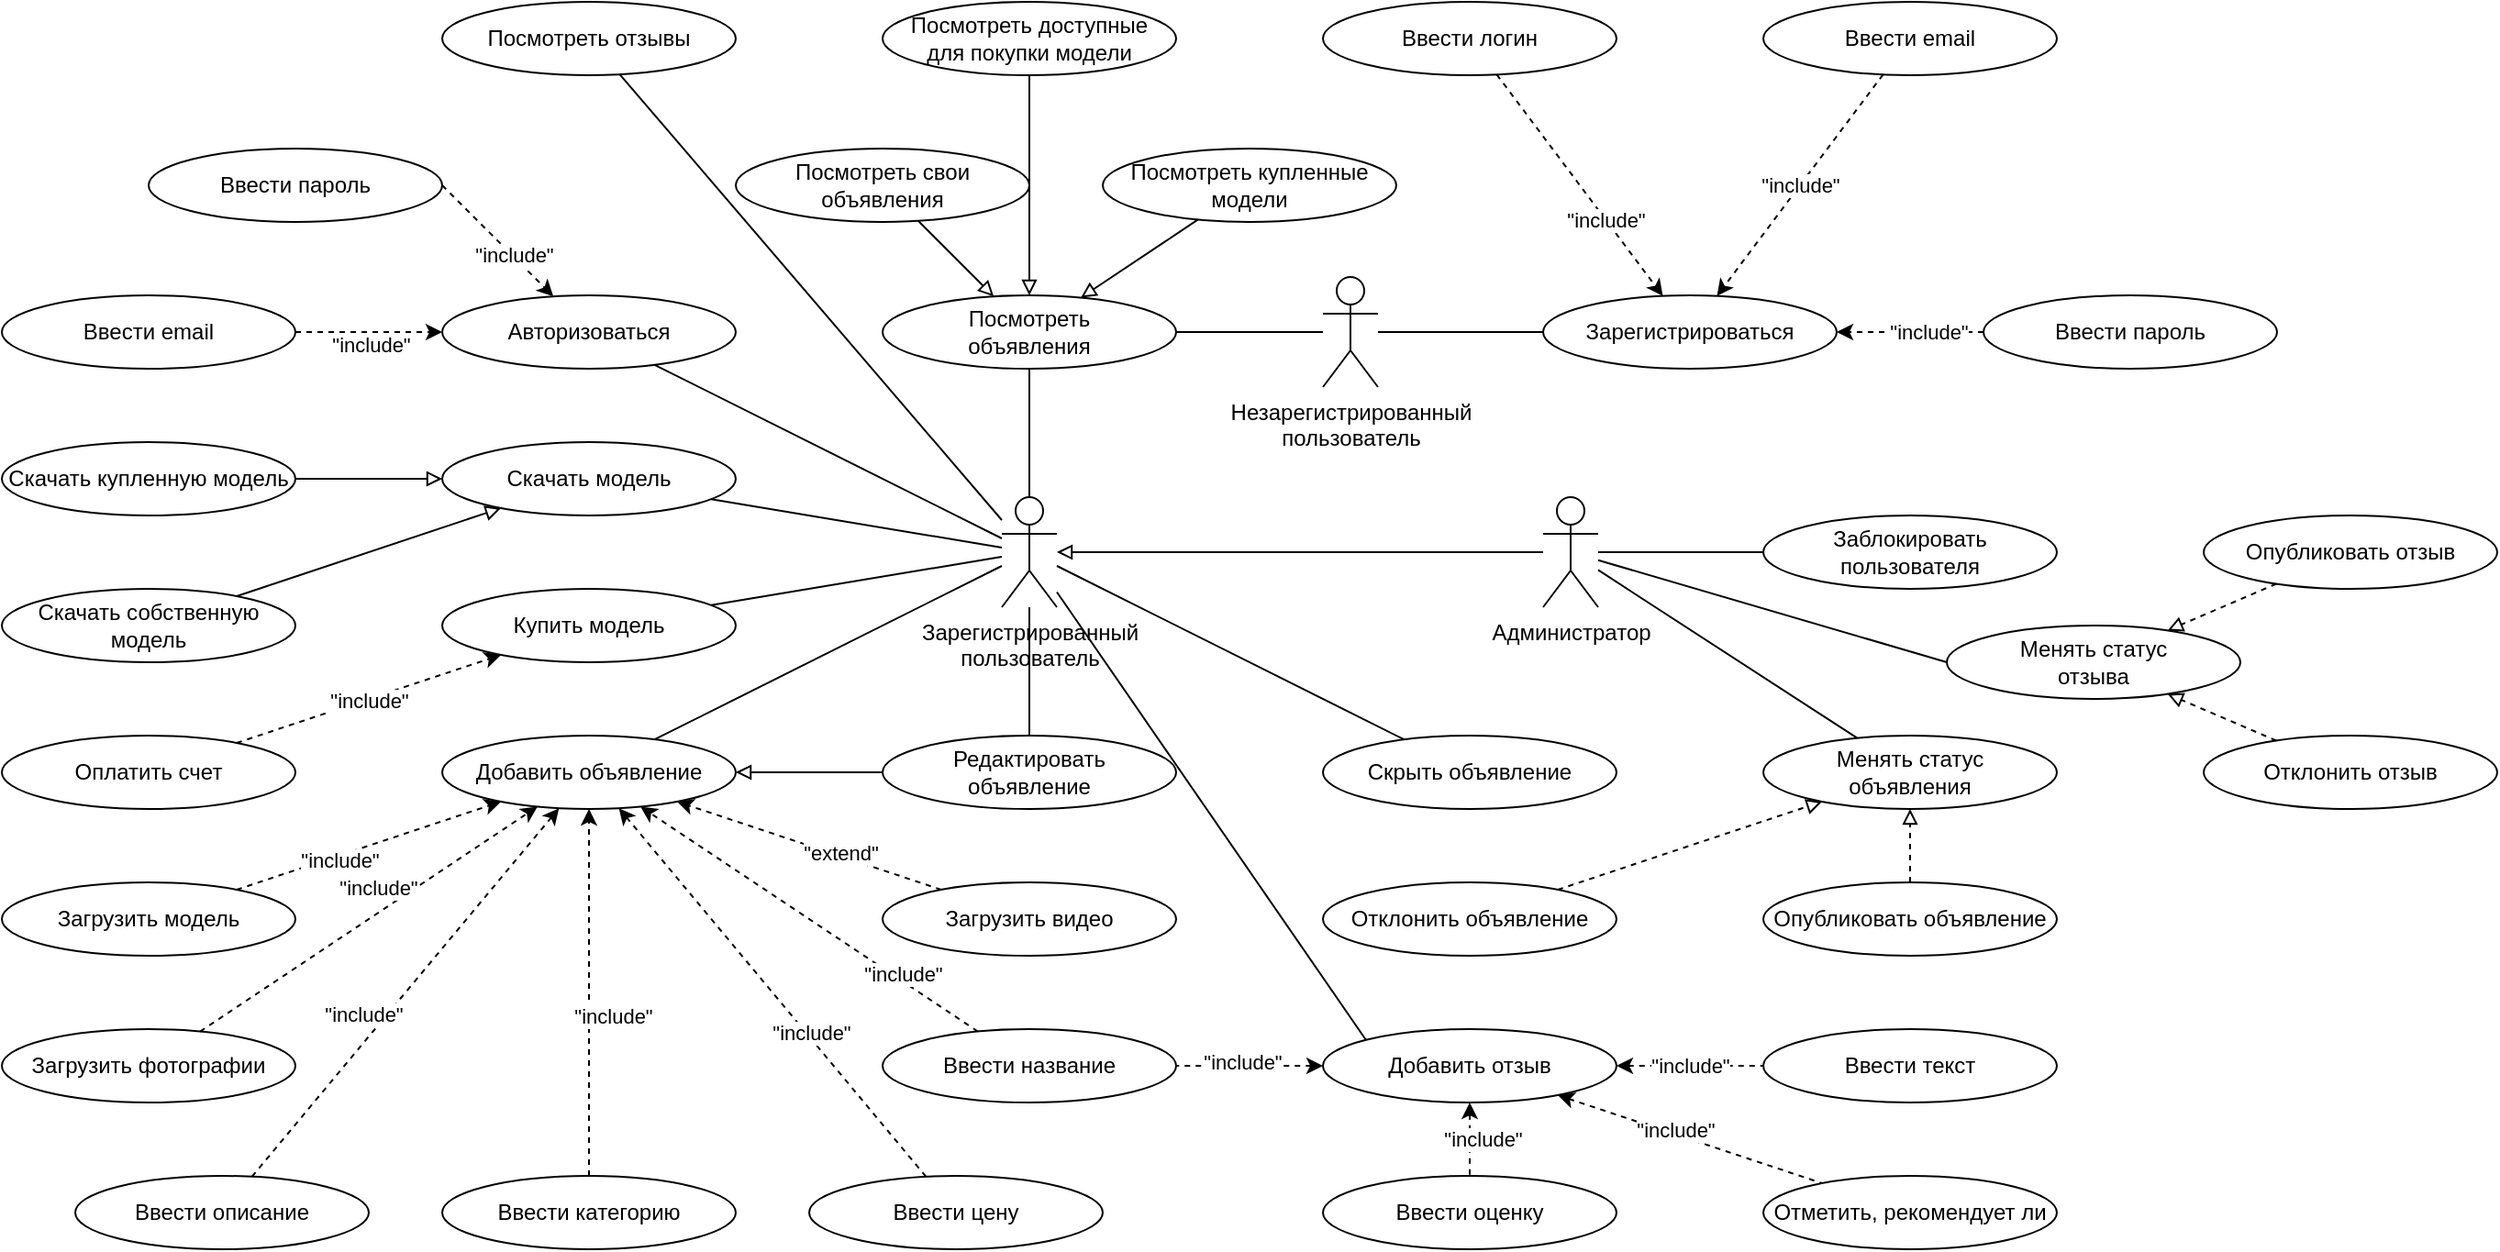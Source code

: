 <mxfile version="19.0.3" type="device"><diagram id="Ka0V9ML_goHApFXRyZRk" name="Страница 1"><mxGraphModel dx="1870" dy="1888" grid="1" gridSize="10" guides="1" tooltips="1" connect="1" arrows="1" fold="1" page="1" pageScale="1" pageWidth="827" pageHeight="1169" math="0" shadow="0"><root><mxCell id="0"/><mxCell id="1" parent="0"/><mxCell id="e17ojnzGb5jSyEv3Vhf5-1" value="Незарегистрированный &lt;br&gt;пользователь" style="shape=umlActor;verticalLabelPosition=bottom;verticalAlign=top;html=1;outlineConnect=0;" parent="1" vertex="1"><mxGeometry x="520" y="110" width="30" height="60" as="geometry"/></mxCell><mxCell id="e17ojnzGb5jSyEv3Vhf5-4" value="Зарегистрированный &lt;br&gt;пользователь" style="shape=umlActor;verticalLabelPosition=bottom;verticalAlign=top;html=1;outlineConnect=0;" parent="1" vertex="1"><mxGeometry x="345" y="230" width="30" height="60" as="geometry"/></mxCell><mxCell id="e17ojnzGb5jSyEv3Vhf5-7" value="Авторизоваться" style="ellipse;whiteSpace=wrap;html=1;" parent="1" vertex="1"><mxGeometry x="40" y="120" width="160" height="40" as="geometry"/></mxCell><mxCell id="e17ojnzGb5jSyEv3Vhf5-8" value="" style="endArrow=none;html=1;rounded=0;" parent="1" source="e17ojnzGb5jSyEv3Vhf5-4" target="e17ojnzGb5jSyEv3Vhf5-7" edge="1"><mxGeometry width="50" height="50" relative="1" as="geometry"><mxPoint x="350" y="390" as="sourcePoint"/><mxPoint x="400" y="340" as="targetPoint"/></mxGeometry></mxCell><mxCell id="e17ojnzGb5jSyEv3Vhf5-9" value="Посмотреть свои&lt;br&gt;объявления" style="ellipse;whiteSpace=wrap;html=1;" parent="1" vertex="1"><mxGeometry x="200" y="40" width="160" height="40" as="geometry"/></mxCell><mxCell id="e17ojnzGb5jSyEv3Vhf5-10" value="Посмотреть купленные модели" style="ellipse;whiteSpace=wrap;html=1;" parent="1" vertex="1"><mxGeometry x="400" y="40" width="160" height="40" as="geometry"/></mxCell><mxCell id="e17ojnzGb5jSyEv3Vhf5-12" value="" style="endArrow=none;html=1;rounded=0;" parent="1" source="e17ojnzGb5jSyEv3Vhf5-4" target="e17ojnzGb5jSyEv3Vhf5-14" edge="1"><mxGeometry width="50" height="50" relative="1" as="geometry"><mxPoint x="300" y="280" as="sourcePoint"/><mxPoint x="455" y="250" as="targetPoint"/></mxGeometry></mxCell><mxCell id="e17ojnzGb5jSyEv3Vhf5-14" value="Посмотреть&lt;br&gt;объявления" style="ellipse;whiteSpace=wrap;html=1;" parent="1" vertex="1"><mxGeometry x="280" y="120" width="160" height="40" as="geometry"/></mxCell><mxCell id="e17ojnzGb5jSyEv3Vhf5-16" value="" style="endArrow=block;html=1;rounded=0;endFill=0;" parent="1" source="e17ojnzGb5jSyEv3Vhf5-10" target="e17ojnzGb5jSyEv3Vhf5-14" edge="1"><mxGeometry width="50" height="50" relative="1" as="geometry"><mxPoint x="850" y="490" as="sourcePoint"/><mxPoint x="900" y="440" as="targetPoint"/></mxGeometry></mxCell><mxCell id="e17ojnzGb5jSyEv3Vhf5-17" value="" style="endArrow=block;html=1;rounded=0;endFill=0;" parent="1" source="e17ojnzGb5jSyEv3Vhf5-9" target="e17ojnzGb5jSyEv3Vhf5-14" edge="1"><mxGeometry width="50" height="50" relative="1" as="geometry"><mxPoint x="1060" y="410" as="sourcePoint"/><mxPoint x="1110" y="360" as="targetPoint"/></mxGeometry></mxCell><mxCell id="Il7Ujc9bwzUeqBaSWHEc-1" value="Администратор" style="shape=umlActor;verticalLabelPosition=bottom;verticalAlign=top;html=1;outlineConnect=0;" parent="1" vertex="1"><mxGeometry x="640" y="230" width="30" height="60" as="geometry"/></mxCell><mxCell id="Il7Ujc9bwzUeqBaSWHEc-3" value="Отклонить объявление" style="ellipse;whiteSpace=wrap;html=1;" parent="1" vertex="1"><mxGeometry x="520" y="440" width="160" height="40" as="geometry"/></mxCell><mxCell id="Il7Ujc9bwzUeqBaSWHEc-4" value="" style="endArrow=none;html=1;rounded=0;" parent="1" source="Il7Ujc9bwzUeqBaSWHEc-79" target="Il7Ujc9bwzUeqBaSWHEc-1" edge="1"><mxGeometry width="50" height="50" relative="1" as="geometry"><mxPoint x="808" y="270" as="sourcePoint"/><mxPoint x="858" y="220" as="targetPoint"/></mxGeometry></mxCell><mxCell id="Il7Ujc9bwzUeqBaSWHEc-5" value="Опубликовать объявление" style="ellipse;whiteSpace=wrap;html=1;" parent="1" vertex="1"><mxGeometry x="760" y="440" width="160" height="40" as="geometry"/></mxCell><mxCell id="Il7Ujc9bwzUeqBaSWHEc-7" value="Скрыть объявление" style="ellipse;whiteSpace=wrap;html=1;" parent="1" vertex="1"><mxGeometry x="520" y="360" width="160" height="40" as="geometry"/></mxCell><mxCell id="Il7Ujc9bwzUeqBaSWHEc-9" value="Заблокировать пользователя" style="ellipse;whiteSpace=wrap;html=1;" parent="1" vertex="1"><mxGeometry x="760" y="240" width="160" height="40" as="geometry"/></mxCell><mxCell id="Il7Ujc9bwzUeqBaSWHEc-10" value="" style="endArrow=none;html=1;rounded=0;" parent="1" source="Il7Ujc9bwzUeqBaSWHEc-1" target="Il7Ujc9bwzUeqBaSWHEc-9" edge="1"><mxGeometry width="50" height="50" relative="1" as="geometry"><mxPoint x="978" y="100" as="sourcePoint"/><mxPoint x="775" y="160" as="targetPoint"/></mxGeometry></mxCell><mxCell id="Il7Ujc9bwzUeqBaSWHEc-11" value="Добавить объявление" style="ellipse;whiteSpace=wrap;html=1;" parent="1" vertex="1"><mxGeometry x="40" y="360" width="160" height="40" as="geometry"/></mxCell><mxCell id="Il7Ujc9bwzUeqBaSWHEc-12" value="" style="endArrow=none;html=1;rounded=0;" parent="1" source="Il7Ujc9bwzUeqBaSWHEc-11" target="e17ojnzGb5jSyEv3Vhf5-4" edge="1"><mxGeometry width="50" height="50" relative="1" as="geometry"><mxPoint x="360" y="390" as="sourcePoint"/><mxPoint x="410" y="340" as="targetPoint"/></mxGeometry></mxCell><mxCell id="Il7Ujc9bwzUeqBaSWHEc-13" value="Скачать модель" style="ellipse;whiteSpace=wrap;html=1;" parent="1" vertex="1"><mxGeometry x="40" y="200" width="160" height="40" as="geometry"/></mxCell><mxCell id="Il7Ujc9bwzUeqBaSWHEc-14" value="" style="endArrow=none;html=1;rounded=0;" parent="1" source="e17ojnzGb5jSyEv3Vhf5-4" target="Il7Ujc9bwzUeqBaSWHEc-13" edge="1"><mxGeometry width="50" height="50" relative="1" as="geometry"><mxPoint x="170" y="300" as="sourcePoint"/><mxPoint x="220" y="250" as="targetPoint"/></mxGeometry></mxCell><mxCell id="Il7Ujc9bwzUeqBaSWHEc-15" value="Купить модель" style="ellipse;whiteSpace=wrap;html=1;" parent="1" vertex="1"><mxGeometry x="40" y="280" width="160" height="40" as="geometry"/></mxCell><mxCell id="Il7Ujc9bwzUeqBaSWHEc-16" value="" style="endArrow=none;html=1;rounded=0;" parent="1" source="e17ojnzGb5jSyEv3Vhf5-4" target="Il7Ujc9bwzUeqBaSWHEc-15" edge="1"><mxGeometry width="50" height="50" relative="1" as="geometry"><mxPoint x="270" y="300" as="sourcePoint"/><mxPoint x="320" y="250" as="targetPoint"/></mxGeometry></mxCell><mxCell id="Il7Ujc9bwzUeqBaSWHEc-18" value="" style="endArrow=none;html=1;rounded=0;" parent="1" source="e17ojnzGb5jSyEv3Vhf5-4" target="Il7Ujc9bwzUeqBaSWHEc-7" edge="1"><mxGeometry width="50" height="50" relative="1" as="geometry"><mxPoint x="540" y="490" as="sourcePoint"/><mxPoint x="590" y="440" as="targetPoint"/></mxGeometry></mxCell><mxCell id="Il7Ujc9bwzUeqBaSWHEc-20" value="Посмотреть доступные &lt;br&gt;для покупки модели" style="ellipse;whiteSpace=wrap;html=1;" parent="1" vertex="1"><mxGeometry x="280" y="-40" width="160" height="40" as="geometry"/></mxCell><mxCell id="Il7Ujc9bwzUeqBaSWHEc-21" value="" style="endArrow=none;html=1;rounded=0;startArrow=block;startFill=0;" parent="1" source="e17ojnzGb5jSyEv3Vhf5-14" target="Il7Ujc9bwzUeqBaSWHEc-20" edge="1"><mxGeometry width="50" height="50" relative="1" as="geometry"><mxPoint x="960" y="580" as="sourcePoint"/><mxPoint x="770" y="660" as="targetPoint"/></mxGeometry></mxCell><mxCell id="Il7Ujc9bwzUeqBaSWHEc-28" value="" style="endArrow=block;html=1;rounded=0;endFill=0;" parent="1" source="Il7Ujc9bwzUeqBaSWHEc-1" target="e17ojnzGb5jSyEv3Vhf5-4" edge="1"><mxGeometry width="50" height="50" relative="1" as="geometry"><mxPoint x="500" y="370" as="sourcePoint"/><mxPoint x="550" y="320" as="targetPoint"/></mxGeometry></mxCell><mxCell id="Il7Ujc9bwzUeqBaSWHEc-29" value="Скачать купленную модель" style="ellipse;whiteSpace=wrap;html=1;" parent="1" vertex="1"><mxGeometry x="-200" y="200" width="160" height="40" as="geometry"/></mxCell><mxCell id="Il7Ujc9bwzUeqBaSWHEc-31" value="" style="endArrow=none;html=1;rounded=0;startArrow=none;" parent="1" source="e17ojnzGb5jSyEv3Vhf5-2" target="e17ojnzGb5jSyEv3Vhf5-1" edge="1"><mxGeometry width="50" height="50" relative="1" as="geometry"><mxPoint x="535" y="210" as="sourcePoint"/><mxPoint x="585" y="160" as="targetPoint"/></mxGeometry></mxCell><mxCell id="Il7Ujc9bwzUeqBaSWHEc-32" value="Скачать собственную модель" style="ellipse;whiteSpace=wrap;html=1;" parent="1" vertex="1"><mxGeometry x="-200" y="280" width="160" height="40" as="geometry"/></mxCell><mxCell id="Il7Ujc9bwzUeqBaSWHEc-34" value="" style="endArrow=block;html=1;rounded=0;endFill=0;" parent="1" source="Il7Ujc9bwzUeqBaSWHEc-32" target="Il7Ujc9bwzUeqBaSWHEc-13" edge="1"><mxGeometry width="50" height="50" relative="1" as="geometry"><mxPoint x="-100" y="410" as="sourcePoint"/><mxPoint x="-50" y="360" as="targetPoint"/></mxGeometry></mxCell><mxCell id="Il7Ujc9bwzUeqBaSWHEc-35" value="" style="endArrow=block;html=1;rounded=0;endFill=0;" parent="1" source="Il7Ujc9bwzUeqBaSWHEc-29" target="Il7Ujc9bwzUeqBaSWHEc-13" edge="1"><mxGeometry width="50" height="50" relative="1" as="geometry"><mxPoint x="-100" y="420" as="sourcePoint"/><mxPoint x="-50" y="370" as="targetPoint"/></mxGeometry></mxCell><mxCell id="e17ojnzGb5jSyEv3Vhf5-2" value="Зарегистрироваться" style="ellipse;whiteSpace=wrap;html=1;" parent="1" vertex="1"><mxGeometry x="640" y="120" width="160" height="40" as="geometry"/></mxCell><mxCell id="Il7Ujc9bwzUeqBaSWHEc-39" value="" style="endArrow=none;html=1;rounded=0;" parent="1" source="e17ojnzGb5jSyEv3Vhf5-14" target="e17ojnzGb5jSyEv3Vhf5-1" edge="1"><mxGeometry width="50" height="50" relative="1" as="geometry"><mxPoint x="200" y="10" as="sourcePoint"/><mxPoint x="680" y="174.848" as="targetPoint"/></mxGeometry></mxCell><mxCell id="Il7Ujc9bwzUeqBaSWHEc-42" value="Оплатить счет" style="ellipse;whiteSpace=wrap;html=1;" parent="1" vertex="1"><mxGeometry x="-200" y="360" width="160" height="40" as="geometry"/></mxCell><mxCell id="Il7Ujc9bwzUeqBaSWHEc-43" value="" style="endArrow=classic;html=1;rounded=0;dashed=1;" parent="1" source="Il7Ujc9bwzUeqBaSWHEc-42" target="Il7Ujc9bwzUeqBaSWHEc-15" edge="1"><mxGeometry width="50" height="50" relative="1" as="geometry"><mxPoint x="-30" y="490" as="sourcePoint"/><mxPoint x="20" y="440" as="targetPoint"/></mxGeometry></mxCell><mxCell id="Il7Ujc9bwzUeqBaSWHEc-44" value="&quot;include&quot;" style="edgeLabel;html=1;align=center;verticalAlign=middle;resizable=0;points=[];" parent="Il7Ujc9bwzUeqBaSWHEc-43" vertex="1" connectable="0"><mxGeometry x="0.187" y="-4" relative="1" as="geometry"><mxPoint x="-15" y="1" as="offset"/></mxGeometry></mxCell><mxCell id="Il7Ujc9bwzUeqBaSWHEc-46" value="Редактировать&lt;br&gt;объявление" style="ellipse;whiteSpace=wrap;html=1;" parent="1" vertex="1"><mxGeometry x="280" y="360" width="160" height="40" as="geometry"/></mxCell><mxCell id="Il7Ujc9bwzUeqBaSWHEc-47" value="" style="endArrow=none;html=1;rounded=0;" parent="1" source="Il7Ujc9bwzUeqBaSWHEc-46" target="e17ojnzGb5jSyEv3Vhf5-4" edge="1"><mxGeometry width="50" height="50" relative="1" as="geometry"><mxPoint x="560" y="480" as="sourcePoint"/><mxPoint x="610" y="430" as="targetPoint"/></mxGeometry></mxCell><mxCell id="Il7Ujc9bwzUeqBaSWHEc-48" value="Загрузить модель" style="ellipse;whiteSpace=wrap;html=1;" parent="1" vertex="1"><mxGeometry x="-200" y="440" width="160" height="40" as="geometry"/></mxCell><mxCell id="Il7Ujc9bwzUeqBaSWHEc-51" value="Ввести название" style="ellipse;whiteSpace=wrap;html=1;" parent="1" vertex="1"><mxGeometry x="280" y="520" width="160" height="40" as="geometry"/></mxCell><mxCell id="Il7Ujc9bwzUeqBaSWHEc-53" value="Ввести описание" style="ellipse;whiteSpace=wrap;html=1;" parent="1" vertex="1"><mxGeometry x="-160" y="600" width="160" height="40" as="geometry"/></mxCell><mxCell id="Il7Ujc9bwzUeqBaSWHEc-54" value="Ввести цену" style="ellipse;whiteSpace=wrap;html=1;" parent="1" vertex="1"><mxGeometry x="240" y="600" width="160" height="40" as="geometry"/></mxCell><mxCell id="Il7Ujc9bwzUeqBaSWHEc-55" value="Ввести категорию" style="ellipse;whiteSpace=wrap;html=1;" parent="1" vertex="1"><mxGeometry x="40" y="600" width="160" height="40" as="geometry"/></mxCell><mxCell id="Il7Ujc9bwzUeqBaSWHEc-57" value="Загрузить видео" style="ellipse;whiteSpace=wrap;html=1;" parent="1" vertex="1"><mxGeometry x="280" y="440" width="160" height="40" as="geometry"/></mxCell><mxCell id="Il7Ujc9bwzUeqBaSWHEc-59" value="" style="endArrow=classic;html=1;rounded=0;dashed=1;" parent="1" source="Il7Ujc9bwzUeqBaSWHEc-48" target="Il7Ujc9bwzUeqBaSWHEc-11" edge="1"><mxGeometry width="50" height="50" relative="1" as="geometry"><mxPoint x="260" y="600" as="sourcePoint"/><mxPoint x="310" y="550" as="targetPoint"/></mxGeometry></mxCell><mxCell id="Il7Ujc9bwzUeqBaSWHEc-64" value="&quot;include&quot;" style="edgeLabel;html=1;align=center;verticalAlign=middle;resizable=0;points=[];" parent="Il7Ujc9bwzUeqBaSWHEc-59" vertex="1" connectable="0"><mxGeometry x="-0.231" y="-2" relative="1" as="geometry"><mxPoint as="offset"/></mxGeometry></mxCell><mxCell id="Il7Ujc9bwzUeqBaSWHEc-60" value="Загрузить фотографии" style="ellipse;whiteSpace=wrap;html=1;" parent="1" vertex="1"><mxGeometry x="-200" y="520" width="160" height="40" as="geometry"/></mxCell><mxCell id="Il7Ujc9bwzUeqBaSWHEc-61" value="" style="endArrow=classic;html=1;rounded=0;endFill=1;dashed=1;" parent="1" source="Il7Ujc9bwzUeqBaSWHEc-60" target="Il7Ujc9bwzUeqBaSWHEc-11" edge="1"><mxGeometry width="50" height="50" relative="1" as="geometry"><mxPoint x="370" y="620" as="sourcePoint"/><mxPoint x="420" y="570" as="targetPoint"/></mxGeometry></mxCell><mxCell id="Il7Ujc9bwzUeqBaSWHEc-65" value="&quot;include&quot;" style="edgeLabel;html=1;align=center;verticalAlign=middle;resizable=0;points=[];" parent="Il7Ujc9bwzUeqBaSWHEc-61" vertex="1" connectable="0"><mxGeometry x="0.233" y="4" relative="1" as="geometry"><mxPoint x="-14" as="offset"/></mxGeometry></mxCell><mxCell id="Il7Ujc9bwzUeqBaSWHEc-63" value="" style="endArrow=block;html=1;rounded=0;endFill=0;" parent="1" source="Il7Ujc9bwzUeqBaSWHEc-46" target="Il7Ujc9bwzUeqBaSWHEc-11" edge="1"><mxGeometry width="50" height="50" relative="1" as="geometry"><mxPoint x="380" y="460" as="sourcePoint"/><mxPoint x="430" y="410" as="targetPoint"/></mxGeometry></mxCell><mxCell id="Il7Ujc9bwzUeqBaSWHEc-66" value="" style="endArrow=classic;html=1;rounded=0;dashed=1;" parent="1" source="Il7Ujc9bwzUeqBaSWHEc-53" target="Il7Ujc9bwzUeqBaSWHEc-11" edge="1"><mxGeometry width="50" height="50" relative="1" as="geometry"><mxPoint x="26.569" y="455.858" as="sourcePoint"/><mxPoint x="120" y="390" as="targetPoint"/></mxGeometry></mxCell><mxCell id="Il7Ujc9bwzUeqBaSWHEc-67" value="&quot;include&quot;" style="edgeLabel;html=1;align=center;verticalAlign=middle;resizable=0;points=[];" parent="Il7Ujc9bwzUeqBaSWHEc-66" vertex="1" connectable="0"><mxGeometry x="-0.231" y="-2" relative="1" as="geometry"><mxPoint x="-5" y="-13" as="offset"/></mxGeometry></mxCell><mxCell id="Il7Ujc9bwzUeqBaSWHEc-68" value="" style="endArrow=classic;html=1;rounded=0;dashed=1;" parent="1" source="Il7Ujc9bwzUeqBaSWHEc-55" target="Il7Ujc9bwzUeqBaSWHEc-11" edge="1"><mxGeometry width="50" height="50" relative="1" as="geometry"><mxPoint x="130" y="490" as="sourcePoint"/><mxPoint x="170" y="410" as="targetPoint"/></mxGeometry></mxCell><mxCell id="Il7Ujc9bwzUeqBaSWHEc-69" value="&quot;include&quot;" style="edgeLabel;html=1;align=center;verticalAlign=middle;resizable=0;points=[];" parent="Il7Ujc9bwzUeqBaSWHEc-68" vertex="1" connectable="0"><mxGeometry x="-0.231" y="-2" relative="1" as="geometry"><mxPoint x="11" y="-10" as="offset"/></mxGeometry></mxCell><mxCell id="Il7Ujc9bwzUeqBaSWHEc-70" value="" style="endArrow=classic;html=1;rounded=0;dashed=1;" parent="1" source="Il7Ujc9bwzUeqBaSWHEc-51" target="Il7Ujc9bwzUeqBaSWHEc-11" edge="1"><mxGeometry width="50" height="50" relative="1" as="geometry"><mxPoint x="130" y="610.0" as="sourcePoint"/><mxPoint x="226.569" y="404.142" as="targetPoint"/></mxGeometry></mxCell><mxCell id="Il7Ujc9bwzUeqBaSWHEc-71" value="&quot;include&quot;" style="edgeLabel;html=1;align=center;verticalAlign=middle;resizable=0;points=[];" parent="Il7Ujc9bwzUeqBaSWHEc-70" vertex="1" connectable="0"><mxGeometry x="-0.231" y="-2" relative="1" as="geometry"><mxPoint x="28" y="17" as="offset"/></mxGeometry></mxCell><mxCell id="Il7Ujc9bwzUeqBaSWHEc-73" value="" style="endArrow=classic;html=1;rounded=0;dashed=1;" parent="1" source="Il7Ujc9bwzUeqBaSWHEc-54" target="Il7Ujc9bwzUeqBaSWHEc-11" edge="1"><mxGeometry width="50" height="50" relative="1" as="geometry"><mxPoint x="210" y="510" as="sourcePoint"/><mxPoint x="176.644" y="409.931" as="targetPoint"/></mxGeometry></mxCell><mxCell id="Il7Ujc9bwzUeqBaSWHEc-74" value="&quot;include&quot;" style="edgeLabel;html=1;align=center;verticalAlign=middle;resizable=0;points=[];" parent="Il7Ujc9bwzUeqBaSWHEc-73" vertex="1" connectable="0"><mxGeometry x="-0.231" y="-2" relative="1" as="geometry"><mxPoint as="offset"/></mxGeometry></mxCell><mxCell id="Il7Ujc9bwzUeqBaSWHEc-75" value="" style="endArrow=classic;html=1;rounded=0;dashed=1;" parent="1" source="Il7Ujc9bwzUeqBaSWHEc-57" target="Il7Ujc9bwzUeqBaSWHEc-11" edge="1"><mxGeometry width="50" height="50" relative="1" as="geometry"><mxPoint x="273.431" y="465.858" as="sourcePoint"/><mxPoint x="195.777" y="408.933" as="targetPoint"/></mxGeometry></mxCell><mxCell id="Il7Ujc9bwzUeqBaSWHEc-76" value="&quot;extend&quot;" style="edgeLabel;html=1;align=center;verticalAlign=middle;resizable=0;points=[];" parent="Il7Ujc9bwzUeqBaSWHEc-75" vertex="1" connectable="0"><mxGeometry x="-0.231" y="-2" relative="1" as="geometry"><mxPoint as="offset"/></mxGeometry></mxCell><mxCell id="Il7Ujc9bwzUeqBaSWHEc-79" value="Менять статус &lt;br&gt;объявления" style="ellipse;whiteSpace=wrap;html=1;" parent="1" vertex="1"><mxGeometry x="760" y="360" width="160" height="40" as="geometry"/></mxCell><mxCell id="Il7Ujc9bwzUeqBaSWHEc-80" value="" style="endArrow=block;html=1;rounded=0;dashed=1;endFill=0;" parent="1" source="Il7Ujc9bwzUeqBaSWHEc-5" target="Il7Ujc9bwzUeqBaSWHEc-79" edge="1"><mxGeometry width="50" height="50" relative="1" as="geometry"><mxPoint x="920" y="390" as="sourcePoint"/><mxPoint x="970" y="340" as="targetPoint"/></mxGeometry></mxCell><mxCell id="Il7Ujc9bwzUeqBaSWHEc-81" value="" style="endArrow=block;html=1;rounded=0;dashed=1;endFill=0;" parent="1" source="Il7Ujc9bwzUeqBaSWHEc-3" target="Il7Ujc9bwzUeqBaSWHEc-79" edge="1"><mxGeometry width="50" height="50" relative="1" as="geometry"><mxPoint x="1050.0" y="310" as="sourcePoint"/><mxPoint x="960" y="290" as="targetPoint"/></mxGeometry></mxCell><mxCell id="Il7Ujc9bwzUeqBaSWHEc-83" value="Ввести email" style="ellipse;whiteSpace=wrap;html=1;" parent="1" vertex="1"><mxGeometry x="760" y="-40" width="160" height="40" as="geometry"/></mxCell><mxCell id="Il7Ujc9bwzUeqBaSWHEc-84" value="Ввести логин" style="ellipse;whiteSpace=wrap;html=1;" parent="1" vertex="1"><mxGeometry x="520" y="-40" width="160" height="40" as="geometry"/></mxCell><mxCell id="Il7Ujc9bwzUeqBaSWHEc-85" value="Ввести пароль" style="ellipse;whiteSpace=wrap;html=1;" parent="1" vertex="1"><mxGeometry x="880" y="120" width="160" height="40" as="geometry"/></mxCell><mxCell id="Il7Ujc9bwzUeqBaSWHEc-86" value="&quot;include&quot;" style="endArrow=classic;html=1;rounded=0;dashed=1;" parent="1" source="Il7Ujc9bwzUeqBaSWHEc-83" target="e17ojnzGb5jSyEv3Vhf5-2" edge="1"><mxGeometry width="50" height="50" relative="1" as="geometry"><mxPoint x="720" y="-20" as="sourcePoint"/><mxPoint x="770" y="-70" as="targetPoint"/></mxGeometry></mxCell><mxCell id="Il7Ujc9bwzUeqBaSWHEc-87" value="" style="endArrow=classic;html=1;rounded=0;dashed=1;" parent="1" source="Il7Ujc9bwzUeqBaSWHEc-84" target="e17ojnzGb5jSyEv3Vhf5-2" edge="1"><mxGeometry width="50" height="50" relative="1" as="geometry"><mxPoint x="760" y="70" as="sourcePoint"/><mxPoint x="810" y="20" as="targetPoint"/></mxGeometry></mxCell><mxCell id="Il7Ujc9bwzUeqBaSWHEc-89" value="&quot;include&quot;" style="edgeLabel;html=1;align=center;verticalAlign=middle;resizable=0;points=[];" parent="Il7Ujc9bwzUeqBaSWHEc-87" vertex="1" connectable="0"><mxGeometry x="0.312" relative="1" as="geometry"><mxPoint as="offset"/></mxGeometry></mxCell><mxCell id="Il7Ujc9bwzUeqBaSWHEc-88" value="" style="endArrow=classic;html=1;rounded=0;dashed=1;" parent="1" source="Il7Ujc9bwzUeqBaSWHEc-85" target="e17ojnzGb5jSyEv3Vhf5-2" edge="1"><mxGeometry width="50" height="50" relative="1" as="geometry"><mxPoint x="830" y="70" as="sourcePoint"/><mxPoint x="880" y="20" as="targetPoint"/></mxGeometry></mxCell><mxCell id="Il7Ujc9bwzUeqBaSWHEc-90" value="&quot;include&quot;" style="edgeLabel;html=1;align=center;verticalAlign=middle;resizable=0;points=[];" parent="Il7Ujc9bwzUeqBaSWHEc-88" vertex="1" connectable="0"><mxGeometry x="-0.38" y="1" relative="1" as="geometry"><mxPoint x="-5" y="-1" as="offset"/></mxGeometry></mxCell><mxCell id="Il7Ujc9bwzUeqBaSWHEc-91" value="Ввести email" style="ellipse;whiteSpace=wrap;html=1;" parent="1" vertex="1"><mxGeometry x="-200" y="120" width="160" height="40" as="geometry"/></mxCell><mxCell id="Il7Ujc9bwzUeqBaSWHEc-92" value="Ввести пароль" style="ellipse;whiteSpace=wrap;html=1;" parent="1" vertex="1"><mxGeometry x="-120" y="40" width="160" height="40" as="geometry"/></mxCell><mxCell id="Il7Ujc9bwzUeqBaSWHEc-93" value="" style="endArrow=classic;html=1;rounded=0;dashed=1;exitX=1;exitY=0.5;exitDx=0;exitDy=0;" parent="1" source="Il7Ujc9bwzUeqBaSWHEc-91" target="e17ojnzGb5jSyEv3Vhf5-7" edge="1"><mxGeometry width="50" height="50" relative="1" as="geometry"><mxPoint x="-30" y="190" as="sourcePoint"/><mxPoint x="20" y="140" as="targetPoint"/></mxGeometry></mxCell><mxCell id="Il7Ujc9bwzUeqBaSWHEc-95" value="&quot;include&quot;" style="edgeLabel;html=1;align=center;verticalAlign=middle;resizable=0;points=[];" parent="Il7Ujc9bwzUeqBaSWHEc-93" vertex="1" connectable="0"><mxGeometry x="-0.293" y="2" relative="1" as="geometry"><mxPoint x="12" y="9" as="offset"/></mxGeometry></mxCell><mxCell id="Il7Ujc9bwzUeqBaSWHEc-94" value="" style="endArrow=classic;html=1;rounded=0;dashed=1;exitX=1;exitY=0.5;exitDx=0;exitDy=0;" parent="1" source="Il7Ujc9bwzUeqBaSWHEc-92" target="e17ojnzGb5jSyEv3Vhf5-7" edge="1"><mxGeometry width="50" height="50" relative="1" as="geometry"><mxPoint x="10" y="160" as="sourcePoint"/><mxPoint x="60" y="110" as="targetPoint"/></mxGeometry></mxCell><mxCell id="Il7Ujc9bwzUeqBaSWHEc-96" value="&quot;include&quot;" style="edgeLabel;html=1;align=center;verticalAlign=middle;resizable=0;points=[];" parent="Il7Ujc9bwzUeqBaSWHEc-94" vertex="1" connectable="0"><mxGeometry x="0.265" y="1" relative="1" as="geometry"><mxPoint as="offset"/></mxGeometry></mxCell><mxCell id="B00qi3jY7OQe1mbaN3Cw-1" value="Добавить отзыв" style="ellipse;whiteSpace=wrap;html=1;" vertex="1" parent="1"><mxGeometry x="520" y="520" width="160" height="40" as="geometry"/></mxCell><mxCell id="B00qi3jY7OQe1mbaN3Cw-2" value="" style="endArrow=none;startArrow=none;html=1;rounded=0;endFill=0;startFill=0;exitX=0;exitY=0;exitDx=0;exitDy=0;" edge="1" parent="1" source="B00qi3jY7OQe1mbaN3Cw-1" target="e17ojnzGb5jSyEv3Vhf5-4"><mxGeometry width="50" height="50" relative="1" as="geometry"><mxPoint x="460" y="490" as="sourcePoint"/><mxPoint x="510" y="440" as="targetPoint"/></mxGeometry></mxCell><mxCell id="B00qi3jY7OQe1mbaN3Cw-3" value="Менять статус &lt;br&gt;отзыва" style="ellipse;whiteSpace=wrap;html=1;" vertex="1" parent="1"><mxGeometry x="860" y="300" width="160" height="40" as="geometry"/></mxCell><mxCell id="B00qi3jY7OQe1mbaN3Cw-4" value="" style="endArrow=none;html=1;rounded=0;exitX=0;exitY=0.5;exitDx=0;exitDy=0;" edge="1" parent="1" source="B00qi3jY7OQe1mbaN3Cw-3" target="Il7Ujc9bwzUeqBaSWHEc-1"><mxGeometry width="50" height="50" relative="1" as="geometry"><mxPoint x="990" y="450" as="sourcePoint"/><mxPoint x="1040" y="400" as="targetPoint"/></mxGeometry></mxCell><mxCell id="B00qi3jY7OQe1mbaN3Cw-5" value="Опубликовать отзыв" style="ellipse;whiteSpace=wrap;html=1;" vertex="1" parent="1"><mxGeometry x="1000" y="240" width="160" height="40" as="geometry"/></mxCell><mxCell id="B00qi3jY7OQe1mbaN3Cw-6" value="Отклонить отзыв" style="ellipse;whiteSpace=wrap;html=1;" vertex="1" parent="1"><mxGeometry x="1000" y="360" width="160" height="40" as="geometry"/></mxCell><mxCell id="B00qi3jY7OQe1mbaN3Cw-7" value="" style="endArrow=block;html=1;rounded=0;dashed=1;endFill=0;" edge="1" parent="1" source="B00qi3jY7OQe1mbaN3Cw-6" target="B00qi3jY7OQe1mbaN3Cw-3"><mxGeometry width="50" height="50" relative="1" as="geometry"><mxPoint x="850" y="450" as="sourcePoint"/><mxPoint x="850" y="410" as="targetPoint"/></mxGeometry></mxCell><mxCell id="B00qi3jY7OQe1mbaN3Cw-8" value="" style="endArrow=block;html=1;rounded=0;dashed=1;endFill=0;" edge="1" parent="1" source="B00qi3jY7OQe1mbaN3Cw-5" target="B00qi3jY7OQe1mbaN3Cw-3"><mxGeometry width="50" height="50" relative="1" as="geometry"><mxPoint x="860" y="460" as="sourcePoint"/><mxPoint x="860" y="420" as="targetPoint"/></mxGeometry></mxCell><mxCell id="B00qi3jY7OQe1mbaN3Cw-9" value="Посмотреть отзывы" style="ellipse;whiteSpace=wrap;html=1;" vertex="1" parent="1"><mxGeometry x="40" y="-40" width="160" height="40" as="geometry"/></mxCell><mxCell id="B00qi3jY7OQe1mbaN3Cw-12" value="" style="endArrow=none;html=1;rounded=0;" edge="1" parent="1" source="e17ojnzGb5jSyEv3Vhf5-4" target="B00qi3jY7OQe1mbaN3Cw-9"><mxGeometry width="50" height="50" relative="1" as="geometry"><mxPoint x="260" y="230" as="sourcePoint"/><mxPoint x="310" y="180" as="targetPoint"/></mxGeometry></mxCell><mxCell id="B00qi3jY7OQe1mbaN3Cw-13" value="Ввести текст" style="ellipse;whiteSpace=wrap;html=1;" vertex="1" parent="1"><mxGeometry x="760" y="520" width="160" height="40" as="geometry"/></mxCell><mxCell id="B00qi3jY7OQe1mbaN3Cw-14" value="" style="endArrow=none;html=1;rounded=0;dashed=1;endFill=0;startArrow=classic;startFill=1;" edge="1" parent="1" source="B00qi3jY7OQe1mbaN3Cw-1" target="Il7Ujc9bwzUeqBaSWHEc-51"><mxGeometry width="50" height="50" relative="1" as="geometry"><mxPoint x="341.983" y="531.267" as="sourcePoint"/><mxPoint x="158.09" y="408.727" as="targetPoint"/></mxGeometry></mxCell><mxCell id="B00qi3jY7OQe1mbaN3Cw-15" value="&quot;include&quot;" style="edgeLabel;html=1;align=center;verticalAlign=middle;resizable=0;points=[];" vertex="1" connectable="0" parent="B00qi3jY7OQe1mbaN3Cw-14"><mxGeometry x="-0.231" y="-2" relative="1" as="geometry"><mxPoint x="-13" as="offset"/></mxGeometry></mxCell><mxCell id="B00qi3jY7OQe1mbaN3Cw-16" value="" style="endArrow=none;html=1;rounded=0;dashed=1;endFill=0;startArrow=classic;startFill=1;" edge="1" parent="1" source="B00qi3jY7OQe1mbaN3Cw-1" target="B00qi3jY7OQe1mbaN3Cw-13"><mxGeometry width="50" height="50" relative="1" as="geometry"><mxPoint x="543.186" y="579.0" as="sourcePoint"/><mxPoint x="436.564" y="561.094" as="targetPoint"/></mxGeometry></mxCell><mxCell id="B00qi3jY7OQe1mbaN3Cw-17" value="&quot;include&quot;" style="edgeLabel;html=1;align=center;verticalAlign=middle;resizable=0;points=[];" vertex="1" connectable="0" parent="B00qi3jY7OQe1mbaN3Cw-16"><mxGeometry x="-0.231" y="-2" relative="1" as="geometry"><mxPoint x="9" y="-2" as="offset"/></mxGeometry></mxCell><mxCell id="B00qi3jY7OQe1mbaN3Cw-18" value="Отметить, рекомендует ли" style="ellipse;whiteSpace=wrap;html=1;" vertex="1" parent="1"><mxGeometry x="760" y="600" width="160" height="40" as="geometry"/></mxCell><mxCell id="B00qi3jY7OQe1mbaN3Cw-19" value="" style="endArrow=none;html=1;rounded=0;dashed=1;endFill=0;startArrow=classic;startFill=1;" edge="1" parent="1" source="B00qi3jY7OQe1mbaN3Cw-1" target="B00qi3jY7OQe1mbaN3Cw-18"><mxGeometry width="50" height="50" relative="1" as="geometry"><mxPoint x="690" y="590" as="sourcePoint"/><mxPoint x="770" y="590" as="targetPoint"/></mxGeometry></mxCell><mxCell id="B00qi3jY7OQe1mbaN3Cw-20" value="&quot;include&quot;" style="edgeLabel;html=1;align=center;verticalAlign=middle;resizable=0;points=[];" vertex="1" connectable="0" parent="B00qi3jY7OQe1mbaN3Cw-19"><mxGeometry x="-0.231" y="-2" relative="1" as="geometry"><mxPoint x="9" y="-2" as="offset"/></mxGeometry></mxCell><mxCell id="B00qi3jY7OQe1mbaN3Cw-21" value="Ввести оценку" style="ellipse;whiteSpace=wrap;html=1;" vertex="1" parent="1"><mxGeometry x="520" y="600" width="160" height="40" as="geometry"/></mxCell><mxCell id="B00qi3jY7OQe1mbaN3Cw-22" value="" style="endArrow=none;html=1;rounded=0;dashed=1;endFill=0;startArrow=classic;startFill=1;" edge="1" parent="1" source="B00qi3jY7OQe1mbaN3Cw-1" target="B00qi3jY7OQe1mbaN3Cw-21"><mxGeometry width="50" height="50" relative="1" as="geometry"><mxPoint x="652.709" y="606.911" as="sourcePoint"/><mxPoint x="767.6" y="653.04" as="targetPoint"/></mxGeometry></mxCell><mxCell id="B00qi3jY7OQe1mbaN3Cw-23" value="&quot;include&quot;" style="edgeLabel;html=1;align=center;verticalAlign=middle;resizable=0;points=[];" vertex="1" connectable="0" parent="B00qi3jY7OQe1mbaN3Cw-22"><mxGeometry x="-0.231" y="-2" relative="1" as="geometry"><mxPoint x="9" y="4" as="offset"/></mxGeometry></mxCell></root></mxGraphModel></diagram></mxfile>